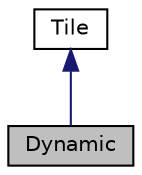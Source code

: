 digraph "Dynamic"
{
 // LATEX_PDF_SIZE
  edge [fontname="Helvetica",fontsize="10",labelfontname="Helvetica",labelfontsize="10"];
  node [fontname="Helvetica",fontsize="10",shape=record];
  Node1 [label="Dynamic",height=0.2,width=0.4,color="black", fillcolor="grey75", style="filled", fontcolor="black",tooltip="Dynamic class introduces velocity, speed, and direction. Will be used to describe players,..."];
  Node2 -> Node1 [dir="back",color="midnightblue",fontsize="10",style="solid",fontname="Helvetica"];
  Node2 [label="Tile",height=0.2,width=0.4,color="black", fillcolor="white", style="filled",URL="$class_tile.html",tooltip=" "];
}
